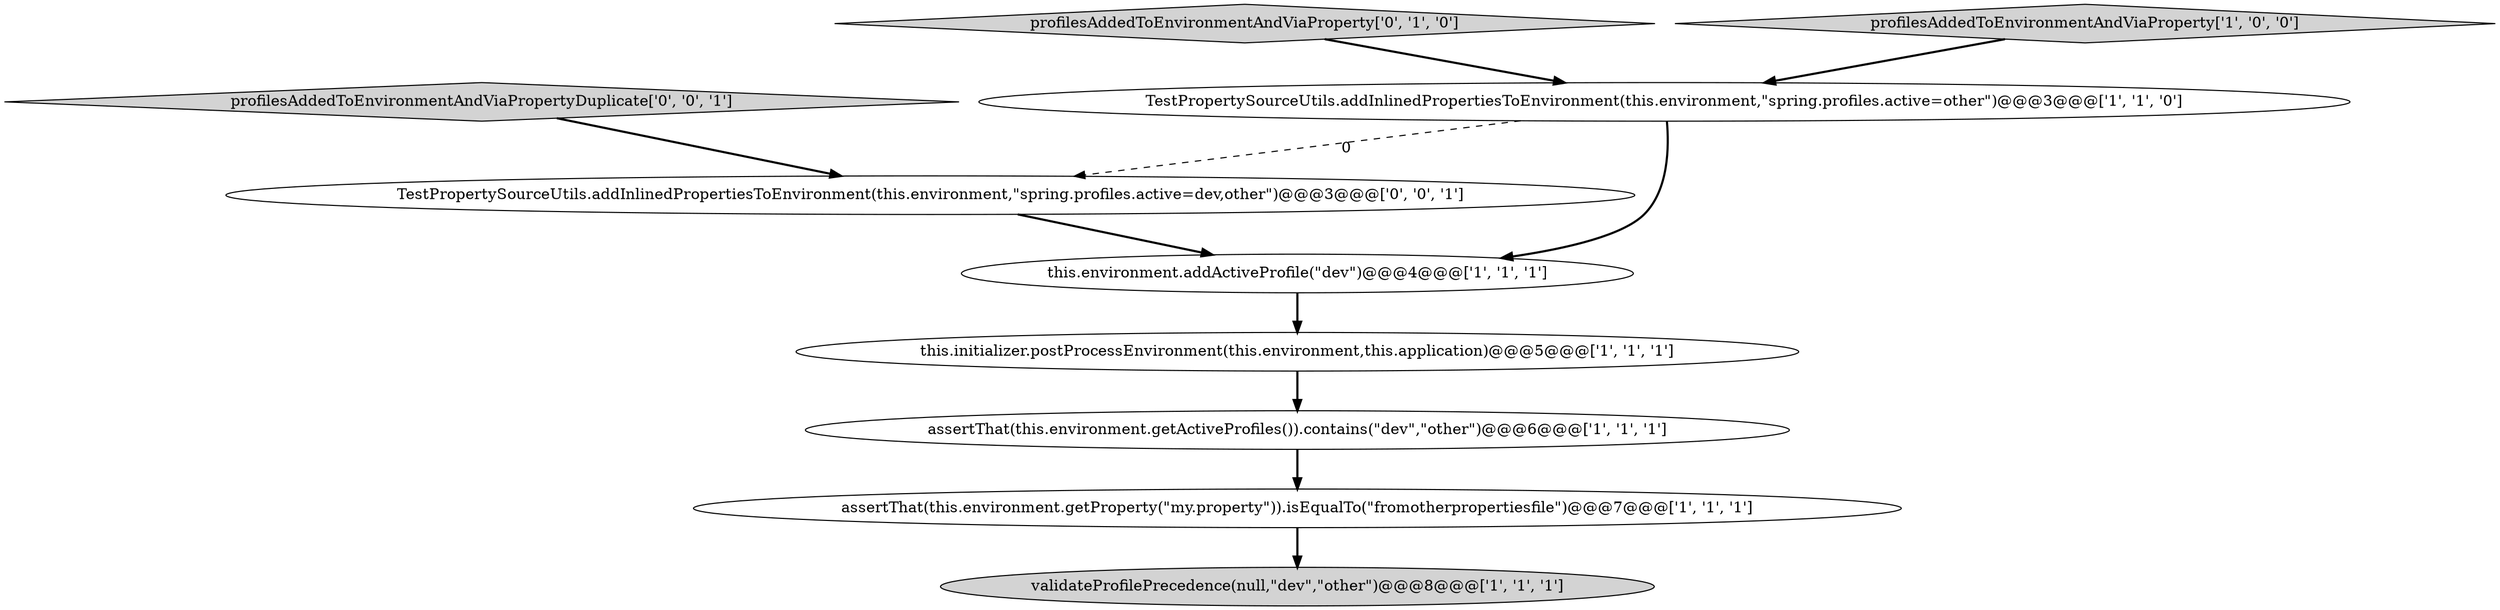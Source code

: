 digraph {
3 [style = filled, label = "this.environment.addActiveProfile(\"dev\")@@@4@@@['1', '1', '1']", fillcolor = white, shape = ellipse image = "AAA0AAABBB1BBB"];
4 [style = filled, label = "validateProfilePrecedence(null,\"dev\",\"other\")@@@8@@@['1', '1', '1']", fillcolor = lightgray, shape = ellipse image = "AAA0AAABBB1BBB"];
7 [style = filled, label = "profilesAddedToEnvironmentAndViaProperty['0', '1', '0']", fillcolor = lightgray, shape = diamond image = "AAA0AAABBB2BBB"];
6 [style = filled, label = "TestPropertySourceUtils.addInlinedPropertiesToEnvironment(this.environment,\"spring.profiles.active=other\")@@@3@@@['1', '1', '0']", fillcolor = white, shape = ellipse image = "AAA0AAABBB1BBB"];
0 [style = filled, label = "this.initializer.postProcessEnvironment(this.environment,this.application)@@@5@@@['1', '1', '1']", fillcolor = white, shape = ellipse image = "AAA0AAABBB1BBB"];
8 [style = filled, label = "profilesAddedToEnvironmentAndViaPropertyDuplicate['0', '0', '1']", fillcolor = lightgray, shape = diamond image = "AAA0AAABBB3BBB"];
9 [style = filled, label = "TestPropertySourceUtils.addInlinedPropertiesToEnvironment(this.environment,\"spring.profiles.active=dev,other\")@@@3@@@['0', '0', '1']", fillcolor = white, shape = ellipse image = "AAA0AAABBB3BBB"];
5 [style = filled, label = "assertThat(this.environment.getProperty(\"my.property\")).isEqualTo(\"fromotherpropertiesfile\")@@@7@@@['1', '1', '1']", fillcolor = white, shape = ellipse image = "AAA0AAABBB1BBB"];
2 [style = filled, label = "assertThat(this.environment.getActiveProfiles()).contains(\"dev\",\"other\")@@@6@@@['1', '1', '1']", fillcolor = white, shape = ellipse image = "AAA0AAABBB1BBB"];
1 [style = filled, label = "profilesAddedToEnvironmentAndViaProperty['1', '0', '0']", fillcolor = lightgray, shape = diamond image = "AAA0AAABBB1BBB"];
9->3 [style = bold, label=""];
6->3 [style = bold, label=""];
5->4 [style = bold, label=""];
0->2 [style = bold, label=""];
1->6 [style = bold, label=""];
6->9 [style = dashed, label="0"];
3->0 [style = bold, label=""];
7->6 [style = bold, label=""];
2->5 [style = bold, label=""];
8->9 [style = bold, label=""];
}

